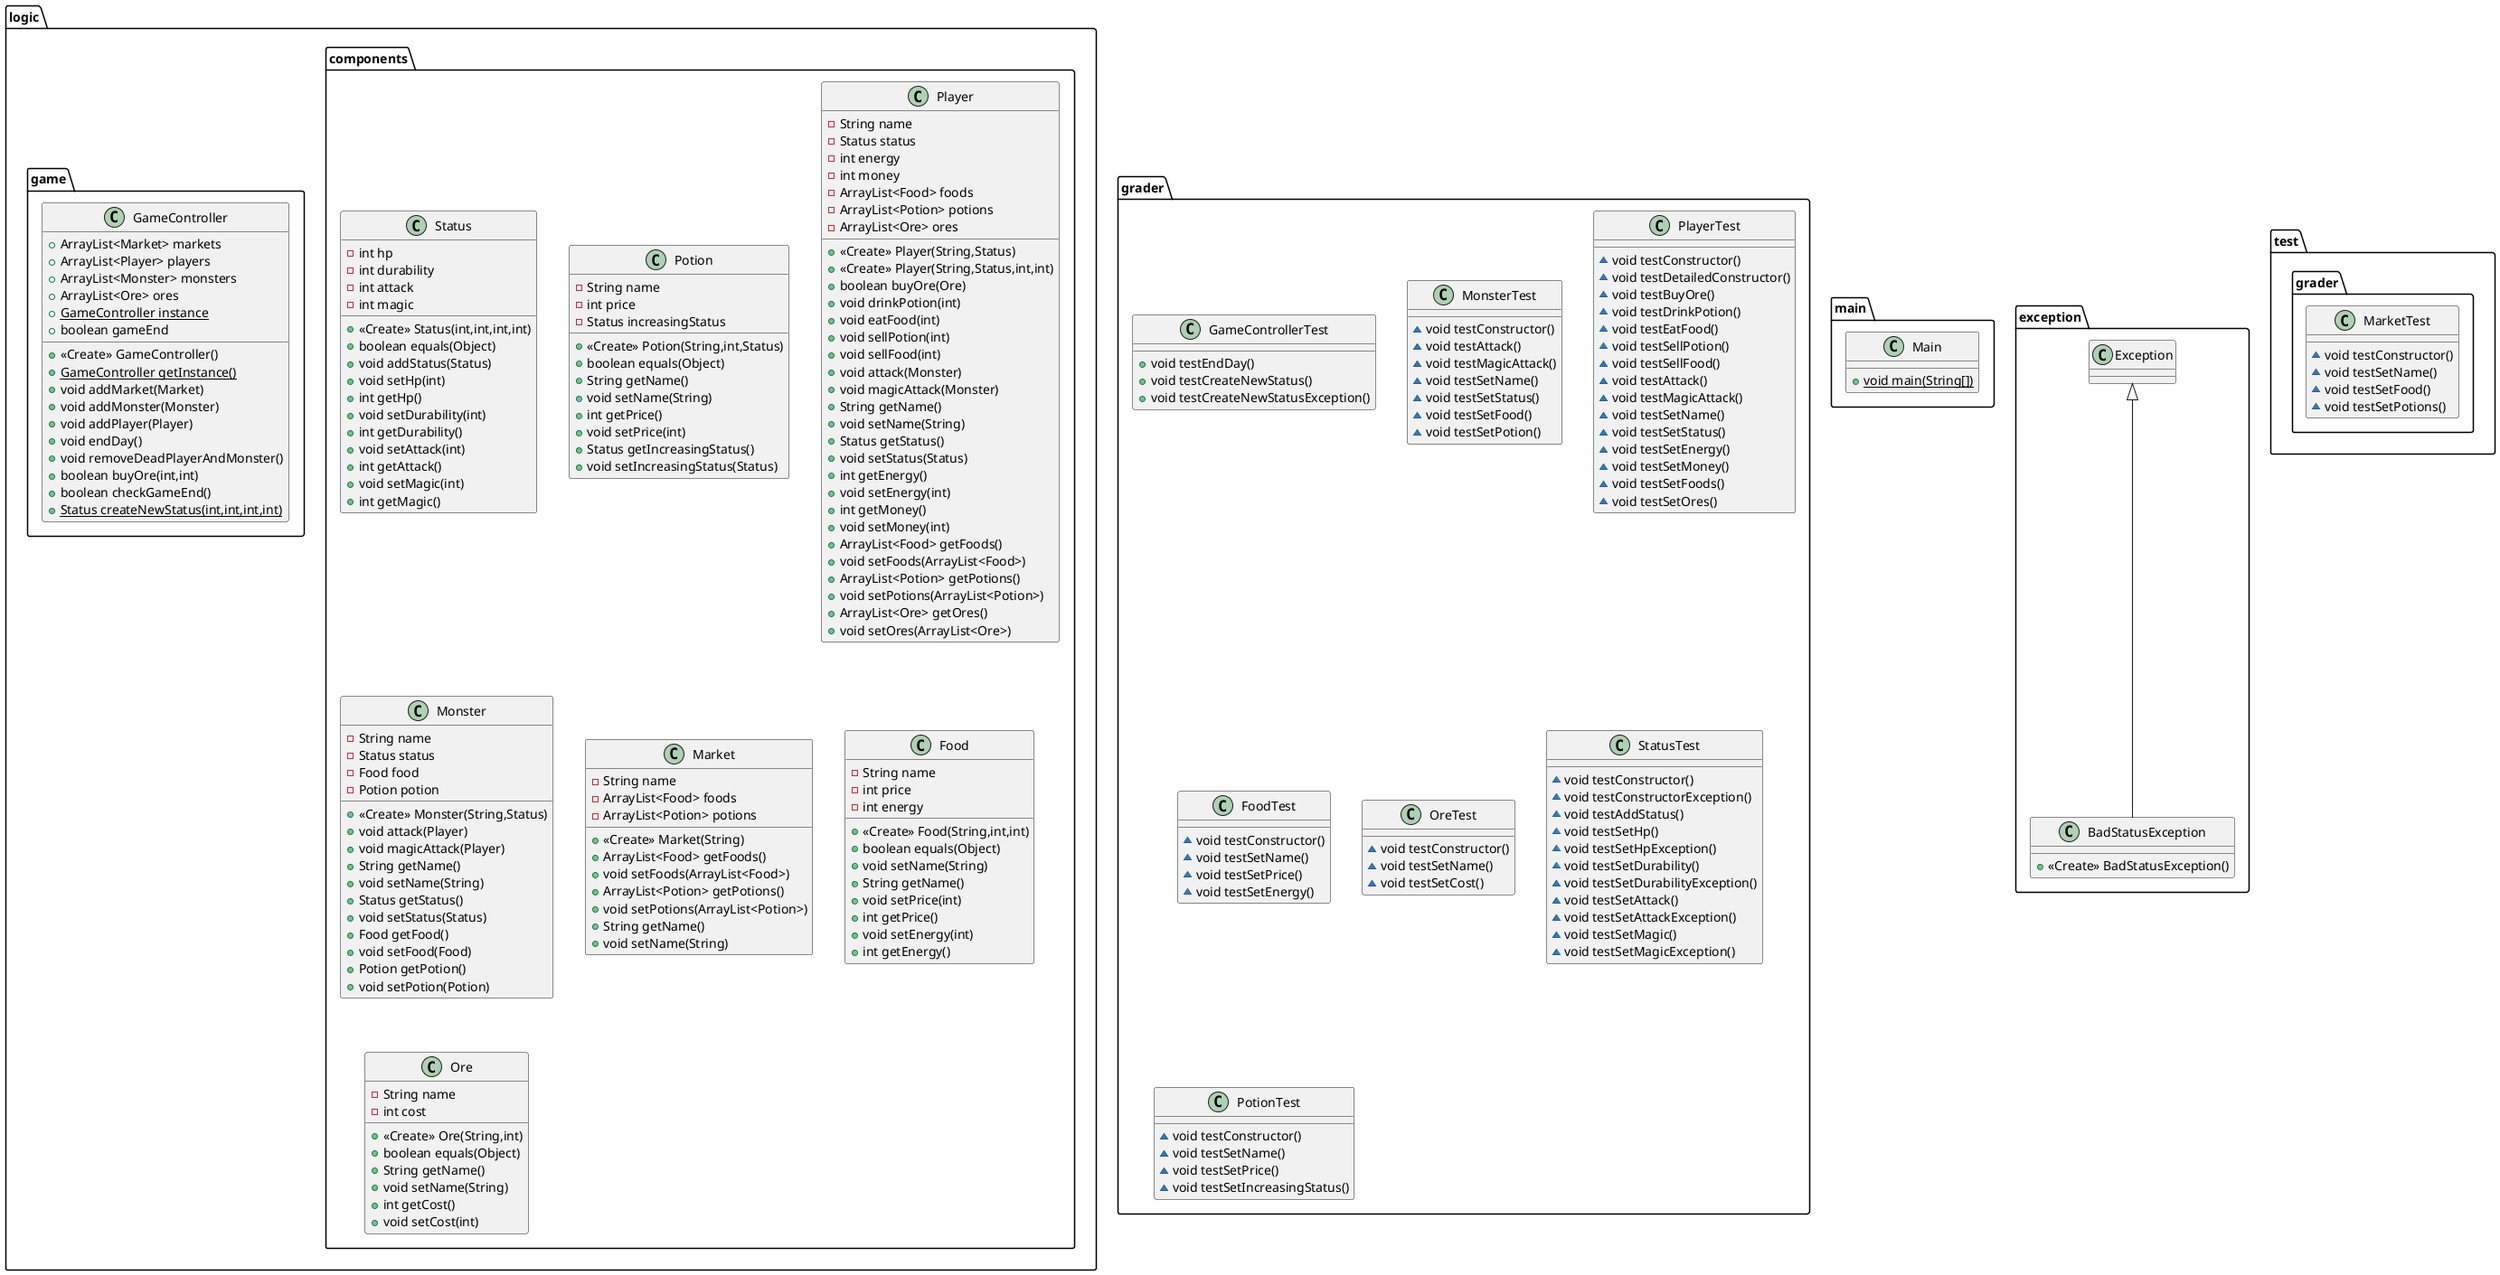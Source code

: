 @startuml
class logic.components.Status {
- int hp
- int durability
- int attack
- int magic
+ <<Create>> Status(int,int,int,int)
+ boolean equals(Object)
+ void addStatus(Status)
+ void setHp(int)
+ int getHp()
+ void setDurability(int)
+ int getDurability()
+ void setAttack(int)
+ int getAttack()
+ void setMagic(int)
+ int getMagic()
}
class main.Main {
+ {static} void main(String[])
}
class logic.components.Potion {
- String name
- int price
- Status increasingStatus
+ <<Create>> Potion(String,int,Status)
+ boolean equals(Object)
+ String getName()
+ void setName(String)
+ int getPrice()
+ void setPrice(int)
+ Status getIncreasingStatus()
+ void setIncreasingStatus(Status)
}
class grader.GameControllerTest {
+ void testEndDay()
+ void testCreateNewStatus()
+ void testCreateNewStatusException()
}
class logic.components.Player {
- String name
- Status status
- int energy
- int money
- ArrayList<Food> foods
- ArrayList<Potion> potions
- ArrayList<Ore> ores
+ <<Create>> Player(String,Status)
+ <<Create>> Player(String,Status,int,int)
+ boolean buyOre(Ore)
+ void drinkPotion(int)
+ void eatFood(int)
+ void sellPotion(int)
+ void sellFood(int)
+ void attack(Monster)
+ void magicAttack(Monster)
+ String getName()
+ void setName(String)
+ Status getStatus()
+ void setStatus(Status)
+ int getEnergy()
+ void setEnergy(int)
+ int getMoney()
+ void setMoney(int)
+ ArrayList<Food> getFoods()
+ void setFoods(ArrayList<Food>)
+ ArrayList<Potion> getPotions()
+ void setPotions(ArrayList<Potion>)
+ ArrayList<Ore> getOres()
+ void setOres(ArrayList<Ore>)
}
class exception.BadStatusException {
+ <<Create>> BadStatusException()
}
class grader.MonsterTest {
~ void testConstructor()
~ void testAttack()
~ void testMagicAttack()
~ void testSetName()
~ void testSetStatus()
~ void testSetFood()
~ void testSetPotion()
}
class logic.components.Monster {
- String name
- Status status
- Food food
- Potion potion
+ <<Create>> Monster(String,Status)
+ void attack(Player)
+ void magicAttack(Player)
+ String getName()
+ void setName(String)
+ Status getStatus()
+ void setStatus(Status)
+ Food getFood()
+ void setFood(Food)
+ Potion getPotion()
+ void setPotion(Potion)
}
class grader.PlayerTest {
~ void testConstructor()
~ void testDetailedConstructor()
~ void testBuyOre()
~ void testDrinkPotion()
~ void testEatFood()
~ void testSellPotion()
~ void testSellFood()
~ void testAttack()
~ void testMagicAttack()
~ void testSetName()
~ void testSetStatus()
~ void testSetEnergy()
~ void testSetMoney()
~ void testSetFoods()
~ void testSetOres()
}
class test.grader.MarketTest {
~ void testConstructor()
~ void testSetName()
~ void testSetFood()
~ void testSetPotions()
}
class grader.FoodTest {
~ void testConstructor()
~ void testSetName()
~ void testSetPrice()
~ void testSetEnergy()
}
class logic.components.Market {
- String name
- ArrayList<Food> foods
- ArrayList<Potion> potions
+ <<Create>> Market(String)
+ ArrayList<Food> getFoods()
+ void setFoods(ArrayList<Food>)
+ ArrayList<Potion> getPotions()
+ void setPotions(ArrayList<Potion>)
+ String getName()
+ void setName(String)
}
class grader.OreTest {
~ void testConstructor()
~ void testSetName()
~ void testSetCost()
}
class logic.components.Food {
- String name
- int price
- int energy
+ <<Create>> Food(String,int,int)
+ boolean equals(Object)
+ void setName(String)
+ String getName()
+ void setPrice(int)
+ int getPrice()
+ void setEnergy(int)
+ int getEnergy()
}
class logic.components.Ore {
- String name
- int cost
+ <<Create>> Ore(String,int)
+ boolean equals(Object)
+ String getName()
+ void setName(String)
+ int getCost()
+ void setCost(int)
}
class logic.game.GameController {
+ ArrayList<Market> markets
+ ArrayList<Player> players
+ ArrayList<Monster> monsters
+ ArrayList<Ore> ores
+ {static} GameController instance
+ boolean gameEnd
+ <<Create>> GameController()
+ {static} GameController getInstance()
+ void addMarket(Market)
+ void addMonster(Monster)
+ void addPlayer(Player)
+ void endDay()
+ void removeDeadPlayerAndMonster()
+ boolean buyOre(int,int)
+ boolean checkGameEnd()
+ {static} Status createNewStatus(int,int,int,int)
}
class grader.StatusTest {
~ void testConstructor()
~ void testConstructorException()
~ void testAddStatus()
~ void testSetHp()
~ void testSetHpException()
~ void testSetDurability()
~ void testSetDurabilityException()
~ void testSetAttack()
~ void testSetAttackException()
~ void testSetMagic()
~ void testSetMagicException()
}
class grader.PotionTest {
~ void testConstructor()
~ void testSetName()
~ void testSetPrice()
~ void testSetIncreasingStatus()
}


exception.Exception <|-- exception.BadStatusException
@enduml